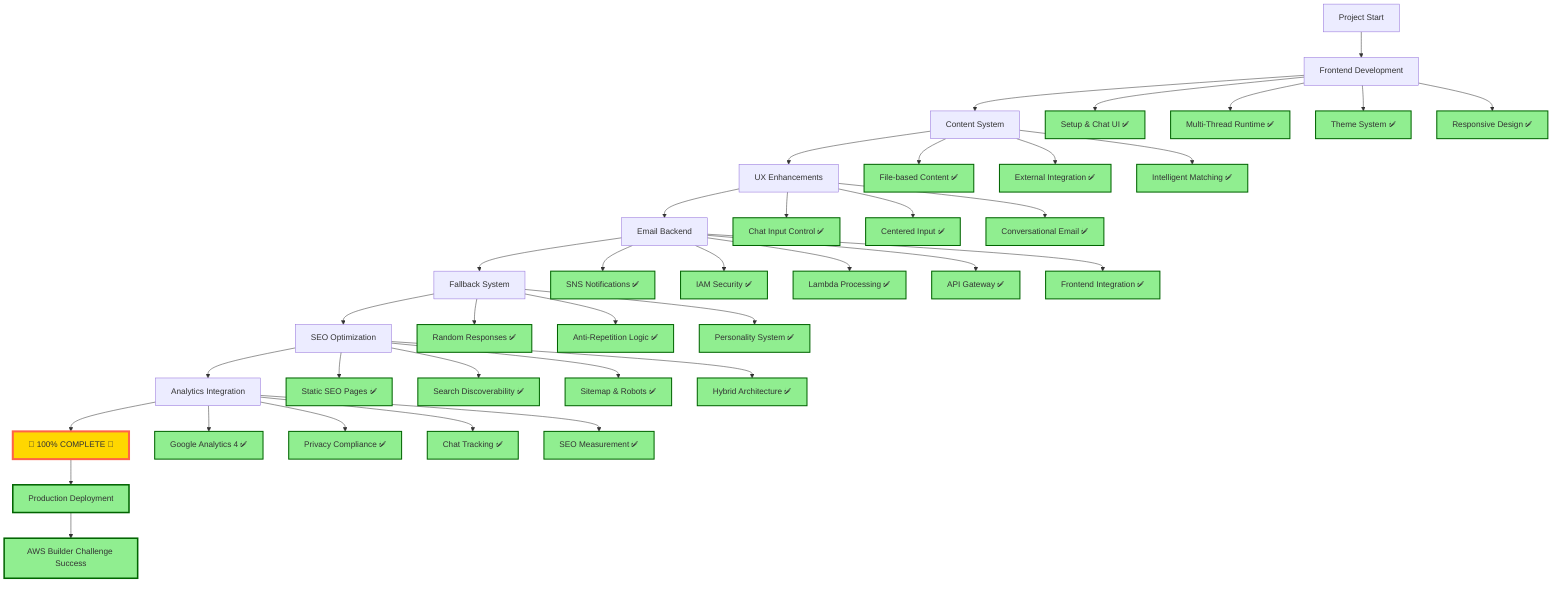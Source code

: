 graph TD
    A[Project Start] --> B[Frontend Development]
    B --> C[Content System]
    C --> D[UX Enhancements]
    D --> E[Email Backend]
    E --> F[Fallback System]
    F --> G[SEO Optimization]
    G --> H[Analytics Integration]
    H --> I[🎉 100% COMPLETE 🎉]
    
    B --> B1[Setup & Chat UI ✅]
    B --> B2[Multi-Thread Runtime ✅]
    B --> B3[Theme System ✅]
    B --> B4[Responsive Design ✅]
    
    C --> C1[File-based Content ✅]
    C --> C2[External Integration ✅]
    C --> C3[Intelligent Matching ✅]
    
    D --> D1[Chat Input Control ✅]
    D --> D2[Centered Input ✅]
    D --> D3[Conversational Email ✅]
    
    E --> E1[SNS Notifications ✅]
    E --> E2[IAM Security ✅]
    E --> E3[Lambda Processing ✅]
    E --> E4[API Gateway ✅]
    E --> E5[Frontend Integration ✅]
    
    F --> F1[Random Responses ✅]
    F --> F2[Anti-Repetition Logic ✅]
    F --> F3[Personality System ✅]
    
    G --> G1[Static SEO Pages ✅]
    G --> G2[Search Discoverability ✅]
    G --> G3[Sitemap & Robots ✅]
    G --> G4[Hybrid Architecture ✅]
    
    H --> H1[Google Analytics 4 ✅]
    H --> H2[Privacy Compliance ✅]
    H --> H3[Chat Tracking ✅]
    H --> H4[SEO Measurement ✅]
    
    I --> J[Production Deployment]
    J --> K[AWS Builder Challenge Success]
    
    style I fill:#FFD700,stroke:#FF6347,stroke-width:4px
    style J fill:#90EE90,stroke:#006400,stroke-width:3px
    style K fill:#90EE90,stroke:#006400,stroke-width:3px
    
    classDef completed fill:#90EE90,stroke:#006400,stroke-width:2px
    classDef milestone fill:#FFD700,stroke:#FF6347,stroke-width:4px
    classDef ready fill:#98FB98,stroke:#228B22,stroke-width:3px
    
    class B1,B2,B3,B4,C1,C2,C3,D1,D2,D3,E1,E2,E3,E4,E5,F1,F2,F3,G1,G2,G3,G4,H1,H2,H3,H4 completed
    class I milestone
    class J,K ready